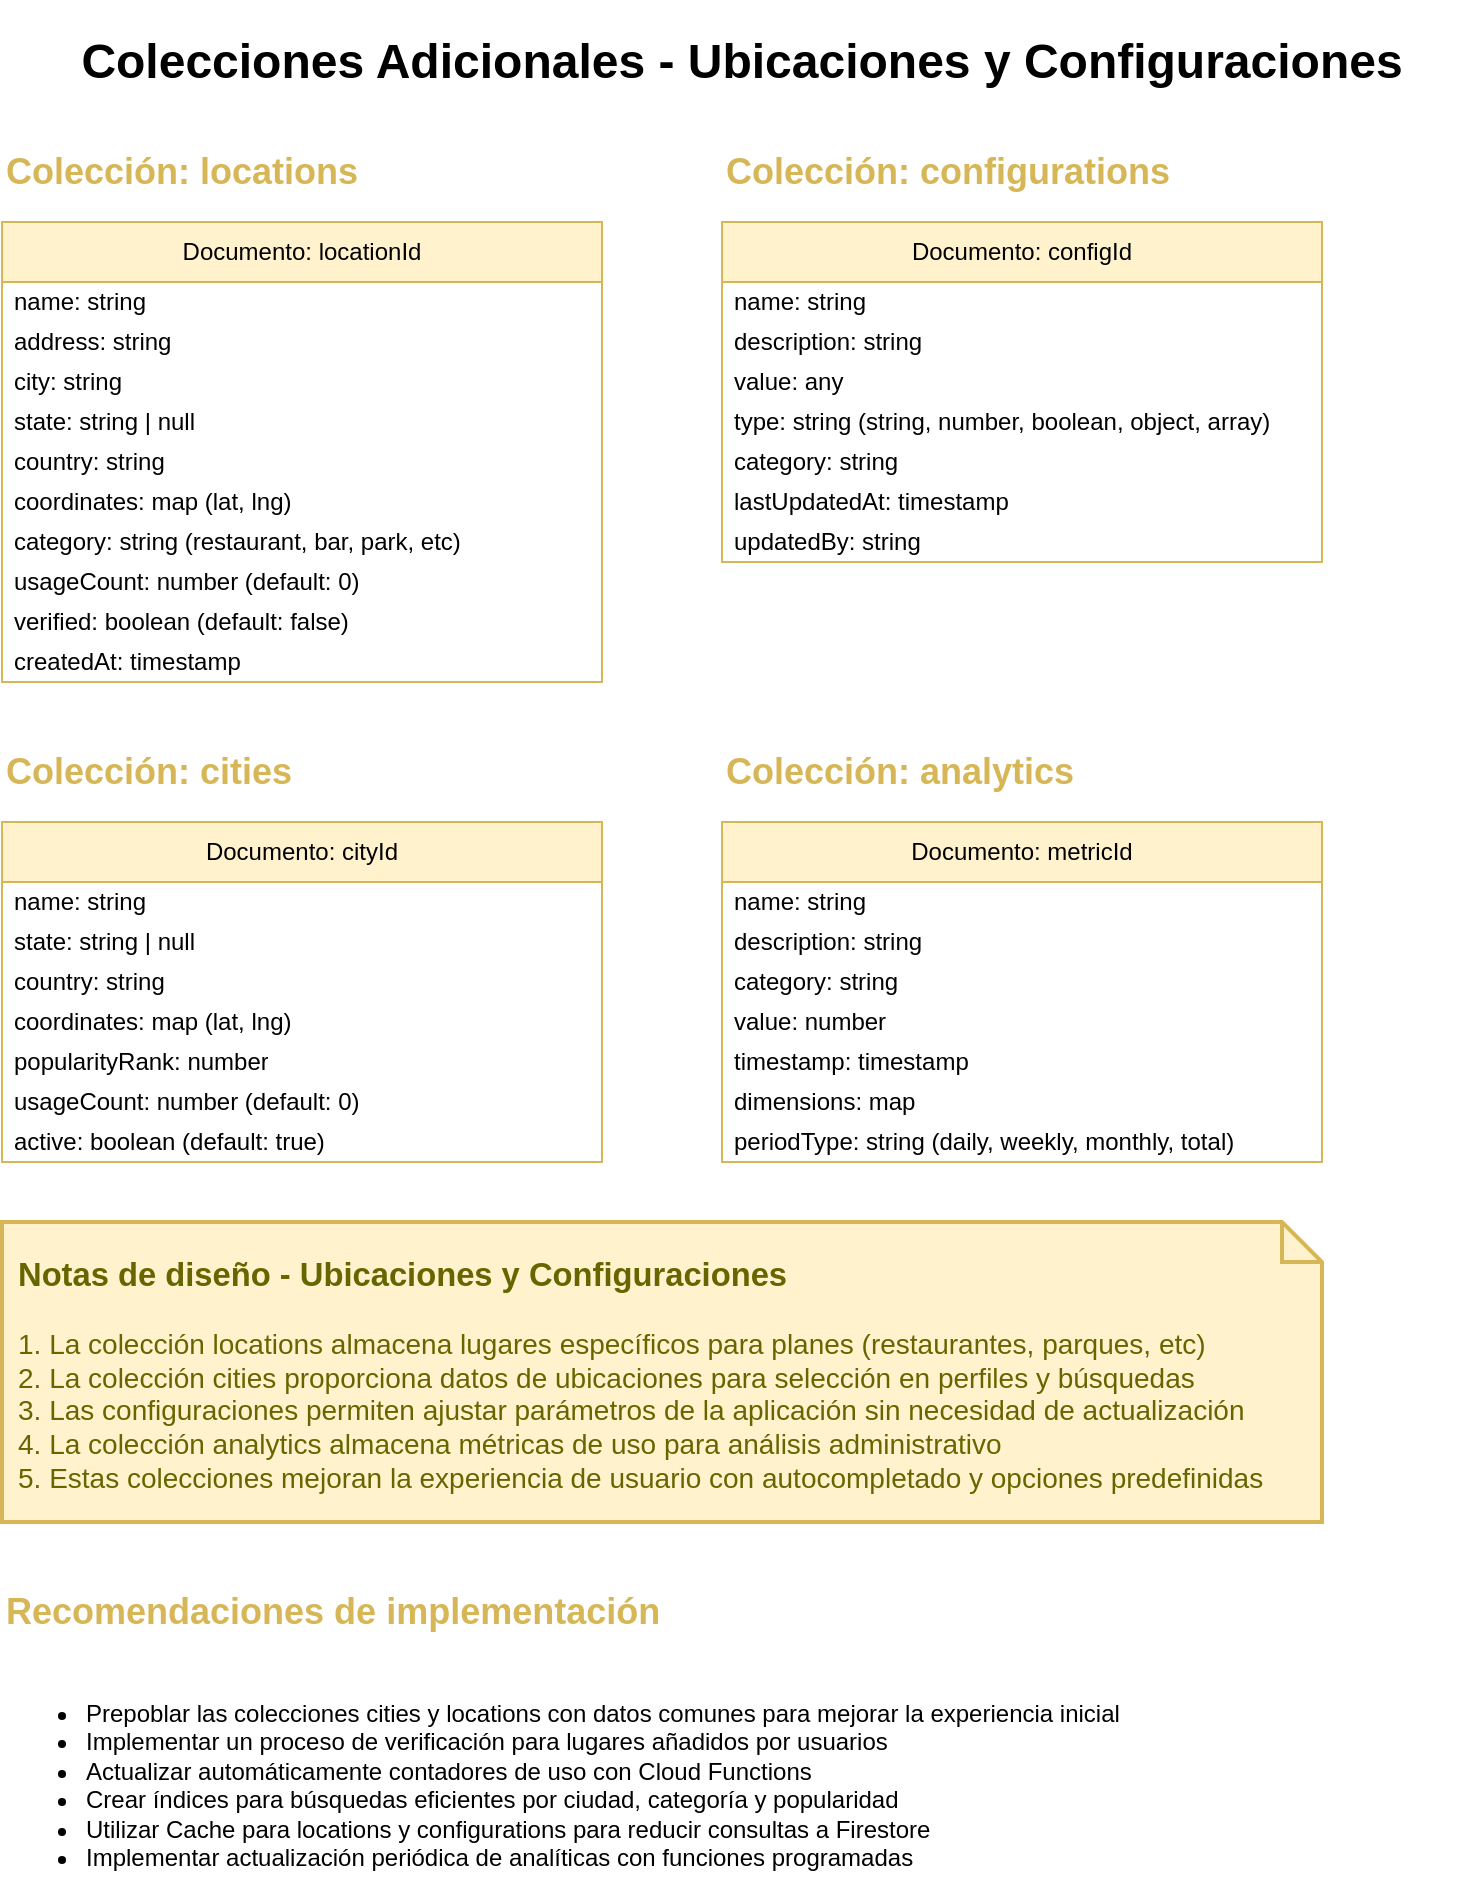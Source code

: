 <mxfile version="20.6.0">
  <diagram id="C5RBs43oDa-KdzZeNtuy" name="Firebase Additional Collections - Locations">
    <mxGraphModel dx="1422" dy="762" grid="1" gridSize="10" guides="1" tooltips="1" connect="1" arrows="1" fold="1" page="1" pageScale="1" pageWidth="827" pageHeight="1169" math="0" shadow="0">
      <root>
        <mxCell id="WIyWlLk6GJQsqaUBKTNV-0" />
        <mxCell id="WIyWlLk6GJQsqaUBKTNV-1" parent="WIyWlLk6GJQsqaUBKTNV-0" />

        <!-- TITLE -->
        <mxCell id="title" value="&lt;h1&gt;Colecciones Adicionales - Ubicaciones y Configuraciones&lt;/h1&gt;" style="text;html=1;strokeColor=none;fillColor=none;align=center;verticalAlign=middle;whiteSpace=wrap;rounded=0;" vertex="1" parent="WIyWlLk6GJQsqaUBKTNV-1">
          <mxGeometry x="40" y="20" width="740" height="40" as="geometry" />
        </mxCell>

        <!-- LOCATIONS COLLECTION -->
        <mxCell id="locations-title" value="&lt;h2&gt;Colección: locations&lt;/h2&gt;" style="text;html=1;strokeColor=none;fillColor=none;align=left;verticalAlign=middle;whiteSpace=wrap;rounded=0;fontColor=#D6B656;" vertex="1" parent="WIyWlLk6GJQsqaUBKTNV-1">
          <mxGeometry x="40" y="80" width="250" height="30" as="geometry" />
        </mxCell>

        <mxCell id="locations-document" value="Documento: locationId" style="swimlane;fontStyle=0;childLayout=stackLayout;horizontal=1;startSize=30;horizontalStack=0;resizeParent=1;resizeParentMax=0;resizeLast=0;collapsible=1;marginBottom=0;whiteSpace=wrap;html=1;fillColor=#fff2cc;strokeColor=#d6b656;" vertex="1" parent="WIyWlLk6GJQsqaUBKTNV-1">
          <mxGeometry x="40" y="120" width="300" height="230" as="geometry" />
        </mxCell>
        <mxCell id="locations-name" value="name: string" style="text;strokeColor=none;fillColor=none;align=left;verticalAlign=middle;spacingLeft=4;spacingRight=4;overflow=hidden;points=[[0,0.5],[1,0.5]];portConstraint=eastwest;rotatable=0;whiteSpace=wrap;html=1;" vertex="1" parent="locations-document">
          <mxGeometry y="30" width="300" height="20" as="geometry" />
        </mxCell>
        <mxCell id="locations-address" value="address: string" style="text;strokeColor=none;fillColor=none;align=left;verticalAlign=middle;spacingLeft=4;spacingRight=4;overflow=hidden;points=[[0,0.5],[1,0.5]];portConstraint=eastwest;rotatable=0;whiteSpace=wrap;html=1;" vertex="1" parent="locations-document">
          <mxGeometry y="50" width="300" height="20" as="geometry" />
        </mxCell>
        <mxCell id="locations-city" value="city: string" style="text;strokeColor=none;fillColor=none;align=left;verticalAlign=middle;spacingLeft=4;spacingRight=4;overflow=hidden;points=[[0,0.5],[1,0.5]];portConstraint=eastwest;rotatable=0;whiteSpace=wrap;html=1;" vertex="1" parent="locations-document">
          <mxGeometry y="70" width="300" height="20" as="geometry" />
        </mxCell>
        <mxCell id="locations-state" value="state: string | null" style="text;strokeColor=none;fillColor=none;align=left;verticalAlign=middle;spacingLeft=4;spacingRight=4;overflow=hidden;points=[[0,0.5],[1,0.5]];portConstraint=eastwest;rotatable=0;whiteSpace=wrap;html=1;" vertex="1" parent="locations-document">
          <mxGeometry y="90" width="300" height="20" as="geometry" />
        </mxCell>
        <mxCell id="locations-country" value="country: string" style="text;strokeColor=none;fillColor=none;align=left;verticalAlign=middle;spacingLeft=4;spacingRight=4;overflow=hidden;points=[[0,0.5],[1,0.5]];portConstraint=eastwest;rotatable=0;whiteSpace=wrap;html=1;" vertex="1" parent="locations-document">
          <mxGeometry y="110" width="300" height="20" as="geometry" />
        </mxCell>
        <mxCell id="locations-coordinates" value="coordinates: map&lt;string, number&gt; (lat, lng)" style="text;strokeColor=none;fillColor=none;align=left;verticalAlign=middle;spacingLeft=4;spacingRight=4;overflow=hidden;points=[[0,0.5],[1,0.5]];portConstraint=eastwest;rotatable=0;whiteSpace=wrap;html=1;" vertex="1" parent="locations-document">
          <mxGeometry y="130" width="300" height="20" as="geometry" />
        </mxCell>
        <mxCell id="locations-category" value="category: string (restaurant, bar, park, etc)" style="text;strokeColor=none;fillColor=none;align=left;verticalAlign=middle;spacingLeft=4;spacingRight=4;overflow=hidden;points=[[0,0.5],[1,0.5]];portConstraint=eastwest;rotatable=0;whiteSpace=wrap;html=1;" vertex="1" parent="locations-document">
          <mxGeometry y="150" width="300" height="20" as="geometry" />
        </mxCell>
        <mxCell id="locations-usageCount" value="usageCount: number (default: 0)" style="text;strokeColor=none;fillColor=none;align=left;verticalAlign=middle;spacingLeft=4;spacingRight=4;overflow=hidden;points=[[0,0.5],[1,0.5]];portConstraint=eastwest;rotatable=0;whiteSpace=wrap;html=1;" vertex="1" parent="locations-document">
          <mxGeometry y="170" width="300" height="20" as="geometry" />
        </mxCell>
        <mxCell id="locations-verified" value="verified: boolean (default: false)" style="text;strokeColor=none;fillColor=none;align=left;verticalAlign=middle;spacingLeft=4;spacingRight=4;overflow=hidden;points=[[0,0.5],[1,0.5]];portConstraint=eastwest;rotatable=0;whiteSpace=wrap;html=1;" vertex="1" parent="locations-document">
          <mxGeometry y="190" width="300" height="20" as="geometry" />
        </mxCell>
        <mxCell id="locations-createdAt" value="createdAt: timestamp" style="text;strokeColor=none;fillColor=none;align=left;verticalAlign=middle;spacingLeft=4;spacingRight=4;overflow=hidden;points=[[0,0.5],[1,0.5]];portConstraint=eastwest;rotatable=0;whiteSpace=wrap;html=1;" vertex="1" parent="locations-document">
          <mxGeometry y="210" width="300" height="20" as="geometry" />
        </mxCell>

        <!-- CONFIGURATIONS COLLECTION -->
        <mxCell id="configurations-title" value="&lt;h2&gt;Colección: configurations&lt;/h2&gt;" style="text;html=1;strokeColor=none;fillColor=none;align=left;verticalAlign=middle;whiteSpace=wrap;rounded=0;fontColor=#D6B656;" vertex="1" parent="WIyWlLk6GJQsqaUBKTNV-1">
          <mxGeometry x="400" y="80" width="250" height="30" as="geometry" />
        </mxCell>

        <mxCell id="configurations-document" value="Documento: configId" style="swimlane;fontStyle=0;childLayout=stackLayout;horizontal=1;startSize=30;horizontalStack=0;resizeParent=1;resizeParentMax=0;resizeLast=0;collapsible=1;marginBottom=0;whiteSpace=wrap;html=1;fillColor=#fff2cc;strokeColor=#d6b656;" vertex="1" parent="WIyWlLk6GJQsqaUBKTNV-1">
          <mxGeometry x="400" y="120" width="300" height="170" as="geometry" />
        </mxCell>
        <mxCell id="configurations-name" value="name: string" style="text;strokeColor=none;fillColor=none;align=left;verticalAlign=middle;spacingLeft=4;spacingRight=4;overflow=hidden;points=[[0,0.5],[1,0.5]];portConstraint=eastwest;rotatable=0;whiteSpace=wrap;html=1;" vertex="1" parent="configurations-document">
          <mxGeometry y="30" width="300" height="20" as="geometry" />
        </mxCell>
        <mxCell id="configurations-description" value="description: string" style="text;strokeColor=none;fillColor=none;align=left;verticalAlign=middle;spacingLeft=4;spacingRight=4;overflow=hidden;points=[[0,0.5],[1,0.5]];portConstraint=eastwest;rotatable=0;whiteSpace=wrap;html=1;" vertex="1" parent="configurations-document">
          <mxGeometry y="50" width="300" height="20" as="geometry" />
        </mxCell>
        <mxCell id="configurations-value" value="value: any" style="text;strokeColor=none;fillColor=none;align=left;verticalAlign=middle;spacingLeft=4;spacingRight=4;overflow=hidden;points=[[0,0.5],[1,0.5]];portConstraint=eastwest;rotatable=0;whiteSpace=wrap;html=1;" vertex="1" parent="configurations-document">
          <mxGeometry y="70" width="300" height="20" as="geometry" />
        </mxCell>
        <mxCell id="configurations-type" value="type: string (string, number, boolean, object, array)" style="text;strokeColor=none;fillColor=none;align=left;verticalAlign=middle;spacingLeft=4;spacingRight=4;overflow=hidden;points=[[0,0.5],[1,0.5]];portConstraint=eastwest;rotatable=0;whiteSpace=wrap;html=1;" vertex="1" parent="configurations-document">
          <mxGeometry y="90" width="300" height="20" as="geometry" />
        </mxCell>
        <mxCell id="configurations-category" value="category: string" style="text;strokeColor=none;fillColor=none;align=left;verticalAlign=middle;spacingLeft=4;spacingRight=4;overflow=hidden;points=[[0,0.5],[1,0.5]];portConstraint=eastwest;rotatable=0;whiteSpace=wrap;html=1;" vertex="1" parent="configurations-document">
          <mxGeometry y="110" width="300" height="20" as="geometry" />
        </mxCell>
        <mxCell id="configurations-lastUpdatedAt" value="lastUpdatedAt: timestamp" style="text;strokeColor=none;fillColor=none;align=left;verticalAlign=middle;spacingLeft=4;spacingRight=4;overflow=hidden;points=[[0,0.5],[1,0.5]];portConstraint=eastwest;rotatable=0;whiteSpace=wrap;html=1;" vertex="1" parent="configurations-document">
          <mxGeometry y="130" width="300" height="20" as="geometry" />
        </mxCell>
        <mxCell id="configurations-updatedBy" value="updatedBy: string" style="text;strokeColor=none;fillColor=none;align=left;verticalAlign=middle;spacingLeft=4;spacingRight=4;overflow=hidden;points=[[0,0.5],[1,0.5]];portConstraint=eastwest;rotatable=0;whiteSpace=wrap;html=1;" vertex="1" parent="configurations-document">
          <mxGeometry y="150" width="300" height="20" as="geometry" />
        </mxCell>

        <!-- CITIES COLLECTION -->
        <mxCell id="cities-title" value="&lt;h2&gt;Colección: cities&lt;/h2&gt;" style="text;html=1;strokeColor=none;fillColor=none;align=left;verticalAlign=middle;whiteSpace=wrap;rounded=0;fontColor=#D6B656;" vertex="1" parent="WIyWlLk6GJQsqaUBKTNV-1">
          <mxGeometry x="40" y="380" width="250" height="30" as="geometry" />
        </mxCell>

        <mxCell id="cities-document" value="Documento: cityId" style="swimlane;fontStyle=0;childLayout=stackLayout;horizontal=1;startSize=30;horizontalStack=0;resizeParent=1;resizeParentMax=0;resizeLast=0;collapsible=1;marginBottom=0;whiteSpace=wrap;html=1;fillColor=#fff2cc;strokeColor=#d6b656;" vertex="1" parent="WIyWlLk6GJQsqaUBKTNV-1">
          <mxGeometry x="40" y="420" width="300" height="170" as="geometry" />
        </mxCell>
        <mxCell id="cities-name" value="name: string" style="text;strokeColor=none;fillColor=none;align=left;verticalAlign=middle;spacingLeft=4;spacingRight=4;overflow=hidden;points=[[0,0.5],[1,0.5]];portConstraint=eastwest;rotatable=0;whiteSpace=wrap;html=1;" vertex="1" parent="cities-document">
          <mxGeometry y="30" width="300" height="20" as="geometry" />
        </mxCell>
        <mxCell id="cities-state" value="state: string | null" style="text;strokeColor=none;fillColor=none;align=left;verticalAlign=middle;spacingLeft=4;spacingRight=4;overflow=hidden;points=[[0,0.5],[1,0.5]];portConstraint=eastwest;rotatable=0;whiteSpace=wrap;html=1;" vertex="1" parent="cities-document">
          <mxGeometry y="50" width="300" height="20" as="geometry" />
        </mxCell>
        <mxCell id="cities-country" value="country: string" style="text;strokeColor=none;fillColor=none;align=left;verticalAlign=middle;spacingLeft=4;spacingRight=4;overflow=hidden;points=[[0,0.5],[1,0.5]];portConstraint=eastwest;rotatable=0;whiteSpace=wrap;html=1;" vertex="1" parent="cities-document">
          <mxGeometry y="70" width="300" height="20" as="geometry" />
        </mxCell>
        <mxCell id="cities-coordinates" value="coordinates: map&lt;string, number&gt; (lat, lng)" style="text;strokeColor=none;fillColor=none;align=left;verticalAlign=middle;spacingLeft=4;spacingRight=4;overflow=hidden;points=[[0,0.5],[1,0.5]];portConstraint=eastwest;rotatable=0;whiteSpace=wrap;html=1;" vertex="1" parent="cities-document">
          <mxGeometry y="90" width="300" height="20" as="geometry" />
        </mxCell>
        <mxCell id="cities-popularityRank" value="popularityRank: number" style="text;strokeColor=none;fillColor=none;align=left;verticalAlign=middle;spacingLeft=4;spacingRight=4;overflow=hidden;points=[[0,0.5],[1,0.5]];portConstraint=eastwest;rotatable=0;whiteSpace=wrap;html=1;" vertex="1" parent="cities-document">
          <mxGeometry y="110" width="300" height="20" as="geometry" />
        </mxCell>
        <mxCell id="cities-usageCount" value="usageCount: number (default: 0)" style="text;strokeColor=none;fillColor=none;align=left;verticalAlign=middle;spacingLeft=4;spacingRight=4;overflow=hidden;points=[[0,0.5],[1,0.5]];portConstraint=eastwest;rotatable=0;whiteSpace=wrap;html=1;" vertex="1" parent="cities-document">
          <mxGeometry y="130" width="300" height="20" as="geometry" />
        </mxCell>
        <mxCell id="cities-active" value="active: boolean (default: true)" style="text;strokeColor=none;fillColor=none;align=left;verticalAlign=middle;spacingLeft=4;spacingRight=4;overflow=hidden;points=[[0,0.5],[1,0.5]];portConstraint=eastwest;rotatable=0;whiteSpace=wrap;html=1;" vertex="1" parent="cities-document">
          <mxGeometry y="150" width="300" height="20" as="geometry" />
        </mxCell>

        <!-- ANALYTICS COLLECTION -->
        <mxCell id="analytics-title" value="&lt;h2&gt;Colección: analytics&lt;/h2&gt;" style="text;html=1;strokeColor=none;fillColor=none;align=left;verticalAlign=middle;whiteSpace=wrap;rounded=0;fontColor=#D6B656;" vertex="1" parent="WIyWlLk6GJQsqaUBKTNV-1">
          <mxGeometry x="400" y="380" width="250" height="30" as="geometry" />
        </mxCell>

        <mxCell id="analytics-document" value="Documento: metricId" style="swimlane;fontStyle=0;childLayout=stackLayout;horizontal=1;startSize=30;horizontalStack=0;resizeParent=1;resizeParentMax=0;resizeLast=0;collapsible=1;marginBottom=0;whiteSpace=wrap;html=1;fillColor=#fff2cc;strokeColor=#d6b656;" vertex="1" parent="WIyWlLk6GJQsqaUBKTNV-1">
          <mxGeometry x="400" y="420" width="300" height="170" as="geometry" />
        </mxCell>
        <mxCell id="analytics-name" value="name: string" style="text;strokeColor=none;fillColor=none;align=left;verticalAlign=middle;spacingLeft=4;spacingRight=4;overflow=hidden;points=[[0,0.5],[1,0.5]];portConstraint=eastwest;rotatable=0;whiteSpace=wrap;html=1;" vertex="1" parent="analytics-document">
          <mxGeometry y="30" width="300" height="20" as="geometry" />
        </mxCell>
        <mxCell id="analytics-description" value="description: string" style="text;strokeColor=none;fillColor=none;align=left;verticalAlign=middle;spacingLeft=4;spacingRight=4;overflow=hidden;points=[[0,0.5],[1,0.5]];portConstraint=eastwest;rotatable=0;whiteSpace=wrap;html=1;" vertex="1" parent="analytics-document">
          <mxGeometry y="50" width="300" height="20" as="geometry" />
        </mxCell>
        <mxCell id="analytics-category" value="category: string" style="text;strokeColor=none;fillColor=none;align=left;verticalAlign=middle;spacingLeft=4;spacingRight=4;overflow=hidden;points=[[0,0.5],[1,0.5]];portConstraint=eastwest;rotatable=0;whiteSpace=wrap;html=1;" vertex="1" parent="analytics-document">
          <mxGeometry y="70" width="300" height="20" as="geometry" />
        </mxCell>
        <mxCell id="analytics-value" value="value: number" style="text;strokeColor=none;fillColor=none;align=left;verticalAlign=middle;spacingLeft=4;spacingRight=4;overflow=hidden;points=[[0,0.5],[1,0.5]];portConstraint=eastwest;rotatable=0;whiteSpace=wrap;html=1;" vertex="1" parent="analytics-document">
          <mxGeometry y="90" width="300" height="20" as="geometry" />
        </mxCell>
        <mxCell id="analytics-timestamp" value="timestamp: timestamp" style="text;strokeColor=none;fillColor=none;align=left;verticalAlign=middle;spacingLeft=4;spacingRight=4;overflow=hidden;points=[[0,0.5],[1,0.5]];portConstraint=eastwest;rotatable=0;whiteSpace=wrap;html=1;" vertex="1" parent="analytics-document">
          <mxGeometry y="110" width="300" height="20" as="geometry" />
        </mxCell>
        <mxCell id="analytics-dimensions" value="dimensions: map&lt;string, string&gt;" style="text;strokeColor=none;fillColor=none;align=left;verticalAlign=middle;spacingLeft=4;spacingRight=4;overflow=hidden;points=[[0,0.5],[1,0.5]];portConstraint=eastwest;rotatable=0;whiteSpace=wrap;html=1;" vertex="1" parent="analytics-document">
          <mxGeometry y="130" width="300" height="20" as="geometry" />
        </mxCell>
        <mxCell id="analytics-periodType" value="periodType: string (daily, weekly, monthly, total)" style="text;strokeColor=none;fillColor=none;align=left;verticalAlign=middle;spacingLeft=4;spacingRight=4;overflow=hidden;points=[[0,0.5],[1,0.5]];portConstraint=eastwest;rotatable=0;whiteSpace=wrap;html=1;" vertex="1" parent="analytics-document">
          <mxGeometry y="150" width="300" height="20" as="geometry" />
        </mxCell>

        <!-- DESIGN NOTES -->
        <mxCell id="design-notes" value="&lt;h3&gt;Notas de diseño - Ubicaciones y Configuraciones&lt;/h3&gt;&lt;p&gt;1. La colección locations almacena lugares específicos para planes (restaurantes, parques, etc)&lt;br&gt;2. La colección cities proporciona datos de ubicaciones para selección en perfiles y búsquedas&lt;br&gt;3. Las configuraciones permiten ajustar parámetros de la aplicación sin necesidad de actualización&lt;br&gt;4. La colección analytics almacena métricas de uso para análisis administrativo&lt;br&gt;5. Estas colecciones mejoran la experiencia de usuario con autocompletado y opciones predefinidas&lt;/p&gt;" style="shape=note;strokeWidth=2;fontSize=14;size=20;whiteSpace=wrap;html=1;fillColor=#fff2cc;strokeColor=#d6b656;fontColor=#666600;align=left;spacing=8;" vertex="1" parent="WIyWlLk6GJQsqaUBKTNV-1">
          <mxGeometry x="40" y="620" width="660" height="150" as="geometry" />
        </mxCell>

        <!-- IMPLEMENTATION RECOMMENDATIONS -->
        <mxCell id="implementation-title" value="&lt;h2&gt;Recomendaciones de implementación&lt;/h2&gt;" style="text;html=1;strokeColor=none;fillColor=none;align=left;verticalAlign=middle;whiteSpace=wrap;rounded=0;fontColor=#D6B656;" vertex="1" parent="WIyWlLk6GJQsqaUBKTNV-1">
          <mxGeometry x="40" y="800" width="360" height="30" as="geometry" />
        </mxCell>

        <mxCell id="implementation-list" value="&lt;ul&gt;&lt;li&gt;Prepoblar las colecciones cities y locations con datos comunes para mejorar la experiencia inicial&lt;/li&gt;&lt;li&gt;Implementar un proceso de verificación para lugares añadidos por usuarios&lt;/li&gt;&lt;li&gt;Actualizar automáticamente contadores de uso con Cloud Functions&lt;/li&gt;&lt;li&gt;Crear índices para búsquedas eficientes por ciudad, categoría y popularidad&lt;/li&gt;&lt;li&gt;Utilizar Cache para locations y configurations para reducir consultas a Firestore&lt;/li&gt;&lt;li&gt;Implementar actualización periódica de analíticas con funciones programadas&lt;/li&gt;&lt;/ul&gt;" style="text;html=1;strokeColor=none;fillColor=none;align=left;verticalAlign=top;whiteSpace=wrap;rounded=0;" vertex="1" parent="WIyWlLk6GJQsqaUBKTNV-1">
          <mxGeometry x="40" y="840" width="660" height="120" as="geometry" />
        </mxCell>

      </root>
    </mxGraphModel>
  </diagram>
</mxfile>